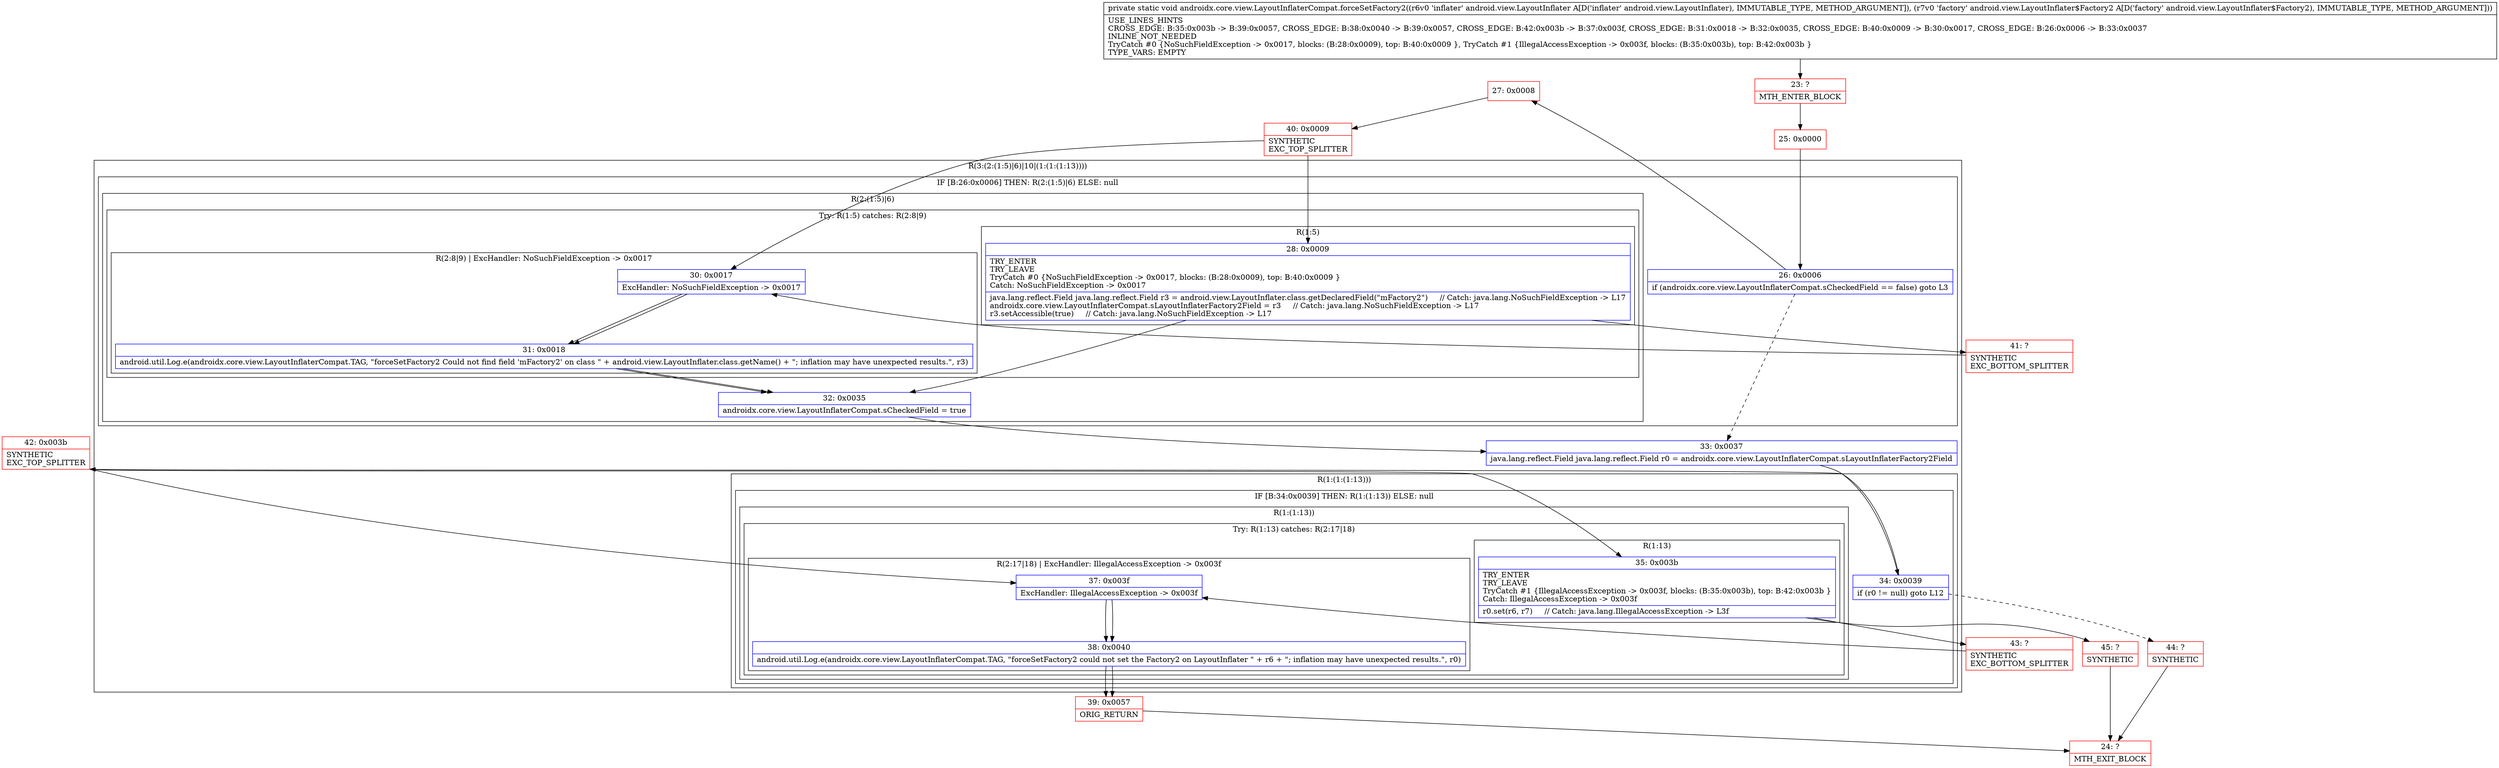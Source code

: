 digraph "CFG forandroidx.core.view.LayoutInflaterCompat.forceSetFactory2(Landroid\/view\/LayoutInflater;Landroid\/view\/LayoutInflater$Factory2;)V" {
subgraph cluster_Region_495795843 {
label = "R(3:(2:(1:5)|6)|10|(1:(1:(1:13))))";
node [shape=record,color=blue];
subgraph cluster_IfRegion_1514448702 {
label = "IF [B:26:0x0006] THEN: R(2:(1:5)|6) ELSE: null";
node [shape=record,color=blue];
Node_26 [shape=record,label="{26\:\ 0x0006|if (androidx.core.view.LayoutInflaterCompat.sCheckedField == false) goto L3\l}"];
subgraph cluster_Region_1342522739 {
label = "R(2:(1:5)|6)";
node [shape=record,color=blue];
subgraph cluster_TryCatchRegion_668751509 {
label = "Try: R(1:5) catches: R(2:8|9)";
node [shape=record,color=blue];
subgraph cluster_Region_1106189634 {
label = "R(1:5)";
node [shape=record,color=blue];
Node_28 [shape=record,label="{28\:\ 0x0009|TRY_ENTER\lTRY_LEAVE\lTryCatch #0 \{NoSuchFieldException \-\> 0x0017, blocks: (B:28:0x0009), top: B:40:0x0009 \}\lCatch: NoSuchFieldException \-\> 0x0017\l|java.lang.reflect.Field java.lang.reflect.Field r3 = android.view.LayoutInflater.class.getDeclaredField(\"mFactory2\")     \/\/ Catch: java.lang.NoSuchFieldException \-\> L17\landroidx.core.view.LayoutInflaterCompat.sLayoutInflaterFactory2Field = r3     \/\/ Catch: java.lang.NoSuchFieldException \-\> L17\lr3.setAccessible(true)     \/\/ Catch: java.lang.NoSuchFieldException \-\> L17\l}"];
}
subgraph cluster_Region_1748316389 {
label = "R(2:8|9) | ExcHandler: NoSuchFieldException \-\> 0x0017\l";
node [shape=record,color=blue];
Node_30 [shape=record,label="{30\:\ 0x0017|ExcHandler: NoSuchFieldException \-\> 0x0017\l}"];
Node_31 [shape=record,label="{31\:\ 0x0018|android.util.Log.e(androidx.core.view.LayoutInflaterCompat.TAG, \"forceSetFactory2 Could not find field 'mFactory2' on class \" + android.view.LayoutInflater.class.getName() + \"; inflation may have unexpected results.\", r3)\l}"];
}
}
Node_32 [shape=record,label="{32\:\ 0x0035|androidx.core.view.LayoutInflaterCompat.sCheckedField = true\l}"];
}
}
Node_33 [shape=record,label="{33\:\ 0x0037|java.lang.reflect.Field java.lang.reflect.Field r0 = androidx.core.view.LayoutInflaterCompat.sLayoutInflaterFactory2Field\l}"];
subgraph cluster_Region_397870986 {
label = "R(1:(1:(1:13)))";
node [shape=record,color=blue];
subgraph cluster_IfRegion_960435290 {
label = "IF [B:34:0x0039] THEN: R(1:(1:13)) ELSE: null";
node [shape=record,color=blue];
Node_34 [shape=record,label="{34\:\ 0x0039|if (r0 != null) goto L12\l}"];
subgraph cluster_Region_1835267794 {
label = "R(1:(1:13))";
node [shape=record,color=blue];
subgraph cluster_TryCatchRegion_684621077 {
label = "Try: R(1:13) catches: R(2:17|18)";
node [shape=record,color=blue];
subgraph cluster_Region_1686106127 {
label = "R(1:13)";
node [shape=record,color=blue];
Node_35 [shape=record,label="{35\:\ 0x003b|TRY_ENTER\lTRY_LEAVE\lTryCatch #1 \{IllegalAccessException \-\> 0x003f, blocks: (B:35:0x003b), top: B:42:0x003b \}\lCatch: IllegalAccessException \-\> 0x003f\l|r0.set(r6, r7)     \/\/ Catch: java.lang.IllegalAccessException \-\> L3f\l}"];
}
subgraph cluster_Region_1765659377 {
label = "R(2:17|18) | ExcHandler: IllegalAccessException \-\> 0x003f\l";
node [shape=record,color=blue];
Node_37 [shape=record,label="{37\:\ 0x003f|ExcHandler: IllegalAccessException \-\> 0x003f\l}"];
Node_38 [shape=record,label="{38\:\ 0x0040|android.util.Log.e(androidx.core.view.LayoutInflaterCompat.TAG, \"forceSetFactory2 could not set the Factory2 on LayoutInflater \" + r6 + \"; inflation may have unexpected results.\", r0)\l}"];
}
}
}
}
}
}
subgraph cluster_Region_1748316389 {
label = "R(2:8|9) | ExcHandler: NoSuchFieldException \-\> 0x0017\l";
node [shape=record,color=blue];
Node_30 [shape=record,label="{30\:\ 0x0017|ExcHandler: NoSuchFieldException \-\> 0x0017\l}"];
Node_31 [shape=record,label="{31\:\ 0x0018|android.util.Log.e(androidx.core.view.LayoutInflaterCompat.TAG, \"forceSetFactory2 Could not find field 'mFactory2' on class \" + android.view.LayoutInflater.class.getName() + \"; inflation may have unexpected results.\", r3)\l}"];
}
subgraph cluster_Region_1765659377 {
label = "R(2:17|18) | ExcHandler: IllegalAccessException \-\> 0x003f\l";
node [shape=record,color=blue];
Node_37 [shape=record,label="{37\:\ 0x003f|ExcHandler: IllegalAccessException \-\> 0x003f\l}"];
Node_38 [shape=record,label="{38\:\ 0x0040|android.util.Log.e(androidx.core.view.LayoutInflaterCompat.TAG, \"forceSetFactory2 could not set the Factory2 on LayoutInflater \" + r6 + \"; inflation may have unexpected results.\", r0)\l}"];
}
Node_23 [shape=record,color=red,label="{23\:\ ?|MTH_ENTER_BLOCK\l}"];
Node_25 [shape=record,color=red,label="{25\:\ 0x0000}"];
Node_27 [shape=record,color=red,label="{27\:\ 0x0008}"];
Node_40 [shape=record,color=red,label="{40\:\ 0x0009|SYNTHETIC\lEXC_TOP_SPLITTER\l}"];
Node_41 [shape=record,color=red,label="{41\:\ ?|SYNTHETIC\lEXC_BOTTOM_SPLITTER\l}"];
Node_42 [shape=record,color=red,label="{42\:\ 0x003b|SYNTHETIC\lEXC_TOP_SPLITTER\l}"];
Node_43 [shape=record,color=red,label="{43\:\ ?|SYNTHETIC\lEXC_BOTTOM_SPLITTER\l}"];
Node_45 [shape=record,color=red,label="{45\:\ ?|SYNTHETIC\l}"];
Node_24 [shape=record,color=red,label="{24\:\ ?|MTH_EXIT_BLOCK\l}"];
Node_39 [shape=record,color=red,label="{39\:\ 0x0057|ORIG_RETURN\l}"];
Node_44 [shape=record,color=red,label="{44\:\ ?|SYNTHETIC\l}"];
MethodNode[shape=record,label="{private static void androidx.core.view.LayoutInflaterCompat.forceSetFactory2((r6v0 'inflater' android.view.LayoutInflater A[D('inflater' android.view.LayoutInflater), IMMUTABLE_TYPE, METHOD_ARGUMENT]), (r7v0 'factory' android.view.LayoutInflater$Factory2 A[D('factory' android.view.LayoutInflater$Factory2), IMMUTABLE_TYPE, METHOD_ARGUMENT]))  | USE_LINES_HINTS\lCROSS_EDGE: B:35:0x003b \-\> B:39:0x0057, CROSS_EDGE: B:38:0x0040 \-\> B:39:0x0057, CROSS_EDGE: B:42:0x003b \-\> B:37:0x003f, CROSS_EDGE: B:31:0x0018 \-\> B:32:0x0035, CROSS_EDGE: B:40:0x0009 \-\> B:30:0x0017, CROSS_EDGE: B:26:0x0006 \-\> B:33:0x0037\lINLINE_NOT_NEEDED\lTryCatch #0 \{NoSuchFieldException \-\> 0x0017, blocks: (B:28:0x0009), top: B:40:0x0009 \}, TryCatch #1 \{IllegalAccessException \-\> 0x003f, blocks: (B:35:0x003b), top: B:42:0x003b \}\lTYPE_VARS: EMPTY\l}"];
MethodNode -> Node_23;Node_26 -> Node_27;
Node_26 -> Node_33[style=dashed];
Node_28 -> Node_32;
Node_28 -> Node_41;
Node_30 -> Node_31;
Node_31 -> Node_32;
Node_32 -> Node_33;
Node_33 -> Node_34;
Node_34 -> Node_42;
Node_34 -> Node_44[style=dashed];
Node_35 -> Node_43;
Node_35 -> Node_45;
Node_37 -> Node_38;
Node_38 -> Node_39;
Node_30 -> Node_31;
Node_31 -> Node_32;
Node_37 -> Node_38;
Node_38 -> Node_39;
Node_23 -> Node_25;
Node_25 -> Node_26;
Node_27 -> Node_40;
Node_40 -> Node_28;
Node_40 -> Node_30;
Node_41 -> Node_30;
Node_42 -> Node_35;
Node_42 -> Node_37;
Node_43 -> Node_37;
Node_45 -> Node_24;
Node_39 -> Node_24;
Node_44 -> Node_24;
}

